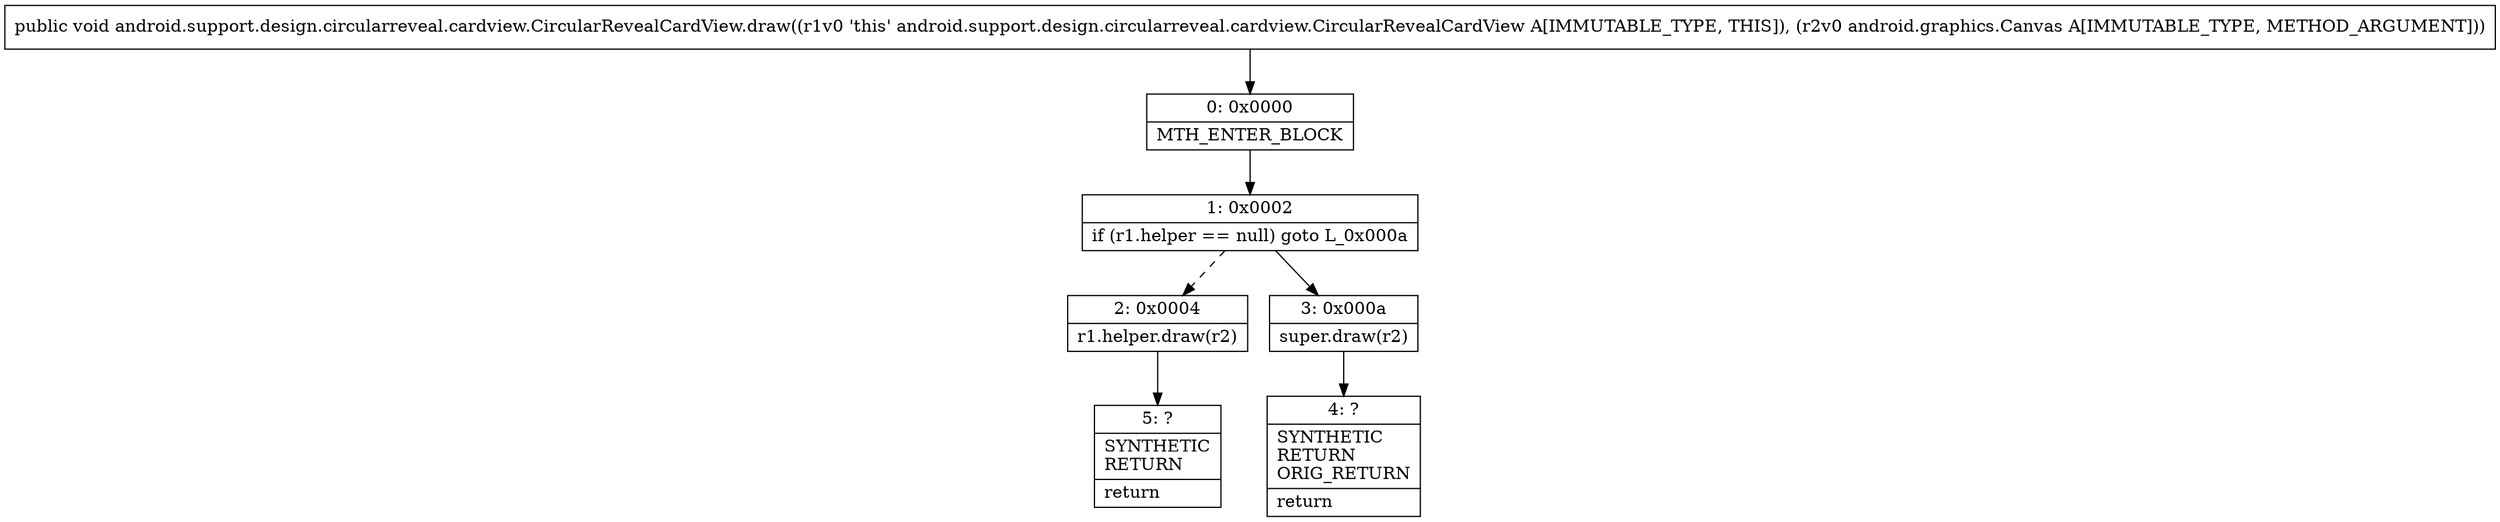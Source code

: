 digraph "CFG forandroid.support.design.circularreveal.cardview.CircularRevealCardView.draw(Landroid\/graphics\/Canvas;)V" {
Node_0 [shape=record,label="{0\:\ 0x0000|MTH_ENTER_BLOCK\l}"];
Node_1 [shape=record,label="{1\:\ 0x0002|if (r1.helper == null) goto L_0x000a\l}"];
Node_2 [shape=record,label="{2\:\ 0x0004|r1.helper.draw(r2)\l}"];
Node_3 [shape=record,label="{3\:\ 0x000a|super.draw(r2)\l}"];
Node_4 [shape=record,label="{4\:\ ?|SYNTHETIC\lRETURN\lORIG_RETURN\l|return\l}"];
Node_5 [shape=record,label="{5\:\ ?|SYNTHETIC\lRETURN\l|return\l}"];
MethodNode[shape=record,label="{public void android.support.design.circularreveal.cardview.CircularRevealCardView.draw((r1v0 'this' android.support.design.circularreveal.cardview.CircularRevealCardView A[IMMUTABLE_TYPE, THIS]), (r2v0 android.graphics.Canvas A[IMMUTABLE_TYPE, METHOD_ARGUMENT])) }"];
MethodNode -> Node_0;
Node_0 -> Node_1;
Node_1 -> Node_2[style=dashed];
Node_1 -> Node_3;
Node_2 -> Node_5;
Node_3 -> Node_4;
}

